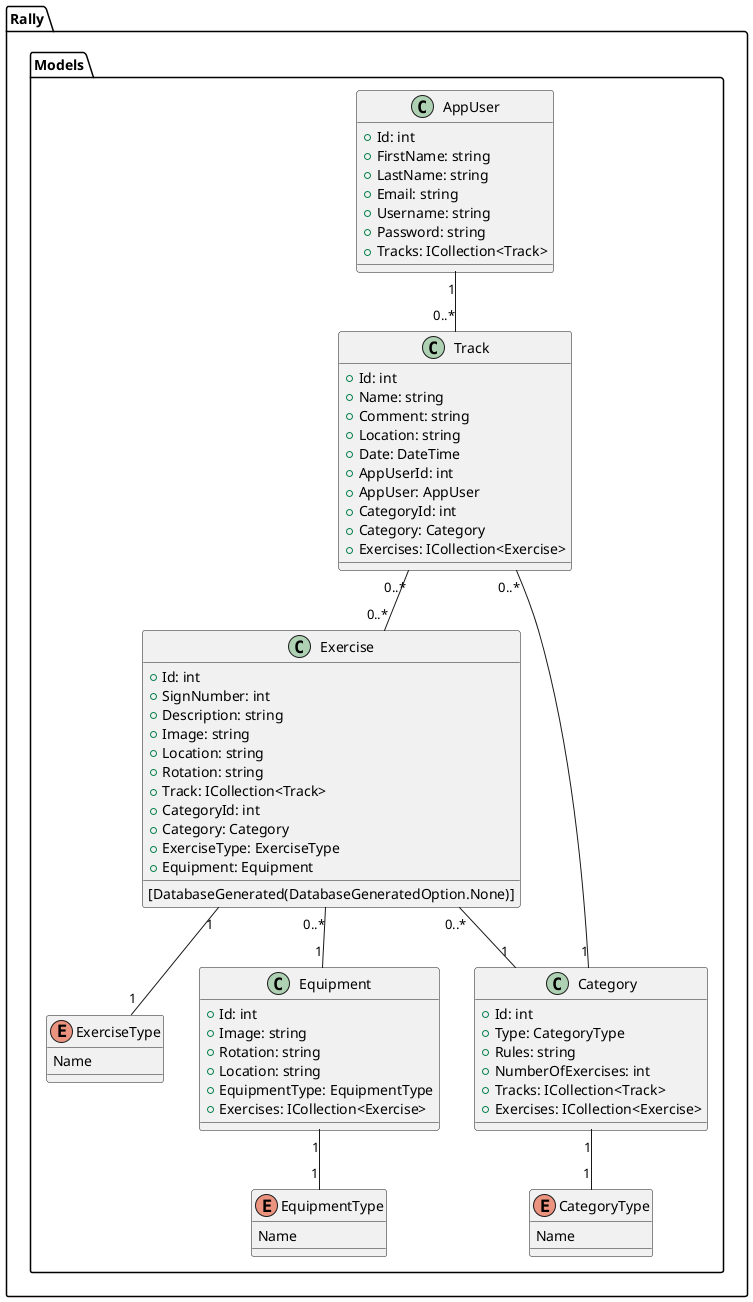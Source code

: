 @startuml Design Class Diagram for models

namespace Rally.Models {
    class AppUser {
        + Id: int
        + FirstName: string
        + LastName: string
        + Email: string
        + Username: string
        + Password: string
        + Tracks: ICollection<Track>
    }

    class Track {
        + Id: int
        + Name: string
        + Comment: string
        + Location: string
        + Date: DateTime
        + AppUserId: int
        + AppUser: AppUser
        + CategoryId: int
        + Category: Category
        + Exercises: ICollection<Exercise>
    }

    class Exercise {
        [DatabaseGenerated(DatabaseGeneratedOption.None)]
        + Id: int
        + SignNumber: int
        + Description: string
        + Image: string
        + Location: string
        + Rotation: string
        + Track: ICollection<Track>
        + CategoryId: int
        + Category: Category
        + ExerciseType: ExerciseType
        + Equipment: Equipment
    }

    enum ExerciseType {
        Name
    }

    class Equipment {
        + Id: int
        + Image: string
        + Rotation: string
        + Location: string
        + EquipmentType: EquipmentType
        + Exercises: ICollection<Exercise>
    }

    enum EquipmentType {
        Name
    }

    class Category {
        + Id: int
        + Type: CategoryType
        + Rules: string
        + NumberOfExercises: int
        + Tracks: ICollection<Track>
        + Exercises: ICollection<Exercise>
    }

    enum CategoryType {
        Name
    }

    AppUser "1" -- "0..*" Track
    Track "0..*" -- "1" Category
    Track "0..*" -- "0..*" Exercise
    Exercise "0..*" -- "1" Equipment
    Exercise "0..*" -- "1" Category
    Category "1" -- "1" CategoryType
    Exercise "1" -- "1" ExerciseType
    Equipment "1" -- "1" EquipmentType

}



@enduml
